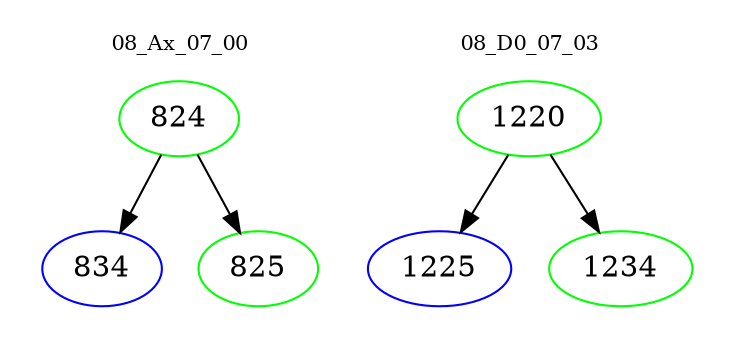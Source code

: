 digraph{
subgraph cluster_0 {
color = white
label = "08_Ax_07_00";
fontsize=10;
T0_824 [label="824", color="green"]
T0_824 -> T0_834 [color="black"]
T0_834 [label="834", color="blue"]
T0_824 -> T0_825 [color="black"]
T0_825 [label="825", color="green"]
}
subgraph cluster_1 {
color = white
label = "08_D0_07_03";
fontsize=10;
T1_1220 [label="1220", color="green"]
T1_1220 -> T1_1225 [color="black"]
T1_1225 [label="1225", color="blue"]
T1_1220 -> T1_1234 [color="black"]
T1_1234 [label="1234", color="green"]
}
}
